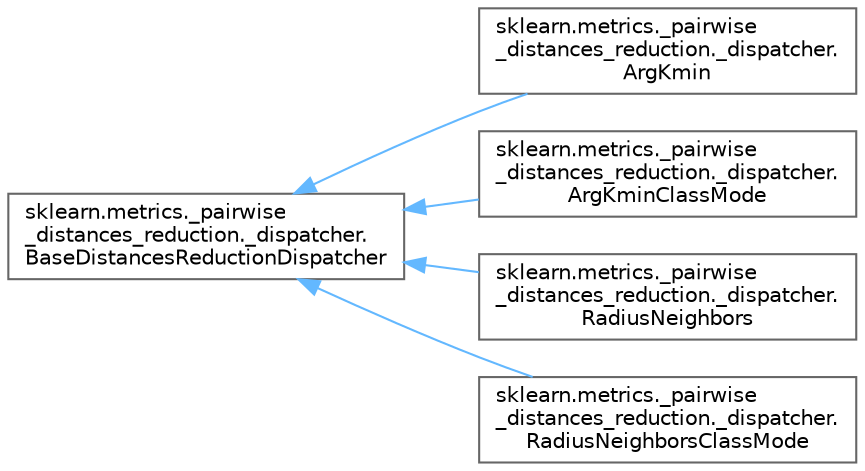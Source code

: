 digraph "Graphical Class Hierarchy"
{
 // LATEX_PDF_SIZE
  bgcolor="transparent";
  edge [fontname=Helvetica,fontsize=10,labelfontname=Helvetica,labelfontsize=10];
  node [fontname=Helvetica,fontsize=10,shape=box,height=0.2,width=0.4];
  rankdir="LR";
  Node0 [id="Node000000",label="sklearn.metrics._pairwise\l_distances_reduction._dispatcher.\lBaseDistancesReductionDispatcher",height=0.2,width=0.4,color="grey40", fillcolor="white", style="filled",URL="$d9/d1f/classsklearn_1_1metrics_1_1__pairwise__distances__reduction_1_1__dispatcher_1_1BaseDistancesReductionDispatcher.html",tooltip=" "];
  Node0 -> Node1 [id="edge5579_Node000000_Node000001",dir="back",color="steelblue1",style="solid",tooltip=" "];
  Node1 [id="Node000001",label="sklearn.metrics._pairwise\l_distances_reduction._dispatcher.\lArgKmin",height=0.2,width=0.4,color="grey40", fillcolor="white", style="filled",URL="$de/d52/classsklearn_1_1metrics_1_1__pairwise__distances__reduction_1_1__dispatcher_1_1ArgKmin.html",tooltip=" "];
  Node0 -> Node2 [id="edge5580_Node000000_Node000002",dir="back",color="steelblue1",style="solid",tooltip=" "];
  Node2 [id="Node000002",label="sklearn.metrics._pairwise\l_distances_reduction._dispatcher.\lArgKminClassMode",height=0.2,width=0.4,color="grey40", fillcolor="white", style="filled",URL="$df/dba/classsklearn_1_1metrics_1_1__pairwise__distances__reduction_1_1__dispatcher_1_1ArgKminClassMode.html",tooltip=" "];
  Node0 -> Node3 [id="edge5581_Node000000_Node000003",dir="back",color="steelblue1",style="solid",tooltip=" "];
  Node3 [id="Node000003",label="sklearn.metrics._pairwise\l_distances_reduction._dispatcher.\lRadiusNeighbors",height=0.2,width=0.4,color="grey40", fillcolor="white", style="filled",URL="$d9/d81/classsklearn_1_1metrics_1_1__pairwise__distances__reduction_1_1__dispatcher_1_1RadiusNeighbors.html",tooltip=" "];
  Node0 -> Node4 [id="edge5582_Node000000_Node000004",dir="back",color="steelblue1",style="solid",tooltip=" "];
  Node4 [id="Node000004",label="sklearn.metrics._pairwise\l_distances_reduction._dispatcher.\lRadiusNeighborsClassMode",height=0.2,width=0.4,color="grey40", fillcolor="white", style="filled",URL="$d9/d6e/classsklearn_1_1metrics_1_1__pairwise__distances__reduction_1_1__dispatcher_1_1RadiusNeighborsClassMode.html",tooltip=" "];
}
